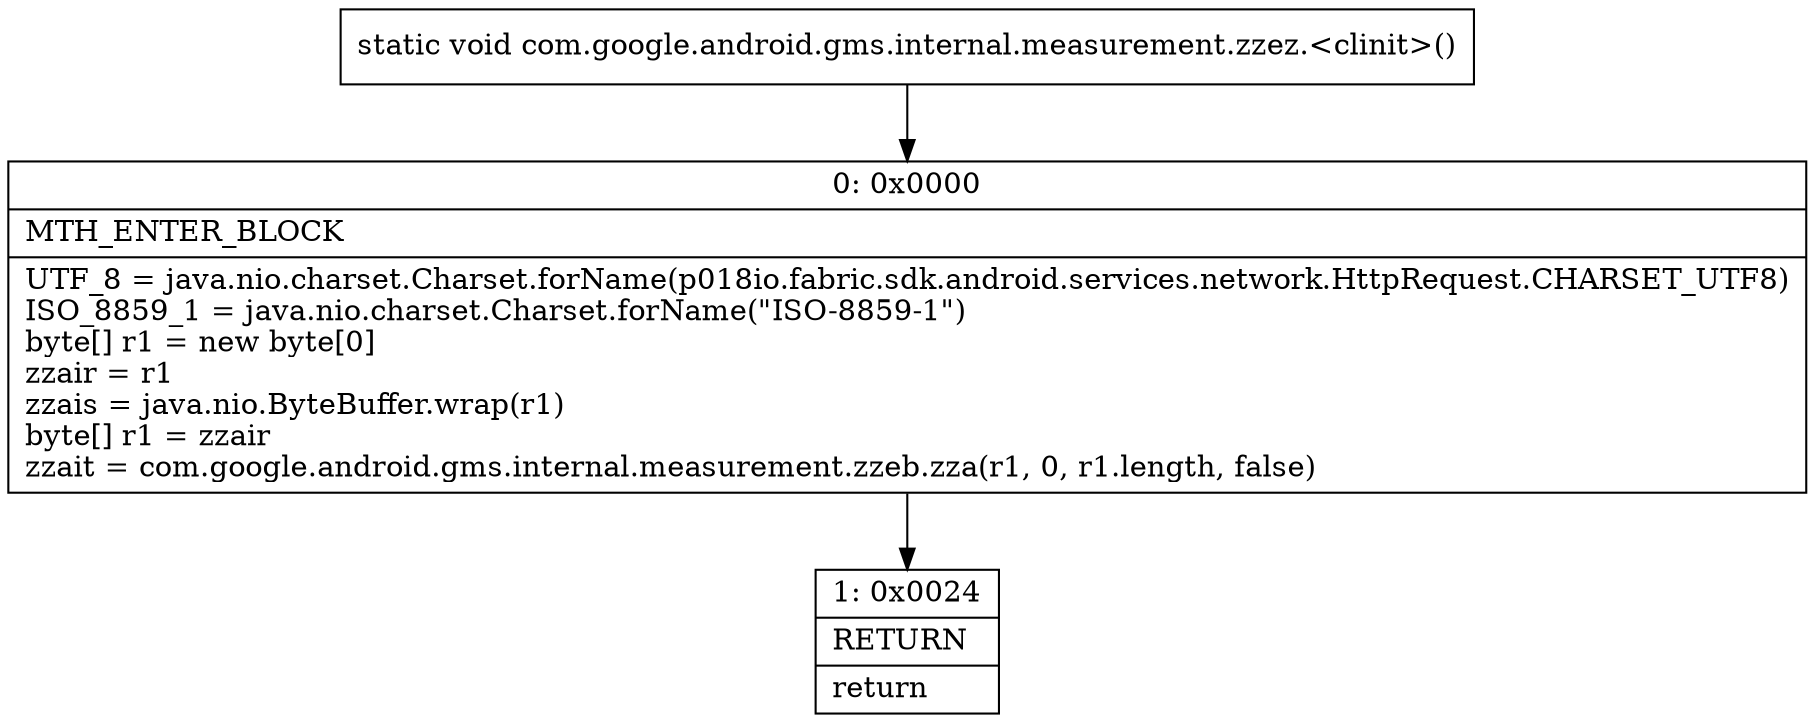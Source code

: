 digraph "CFG forcom.google.android.gms.internal.measurement.zzez.\<clinit\>()V" {
Node_0 [shape=record,label="{0\:\ 0x0000|MTH_ENTER_BLOCK\l|UTF_8 = java.nio.charset.Charset.forName(p018io.fabric.sdk.android.services.network.HttpRequest.CHARSET_UTF8)\lISO_8859_1 = java.nio.charset.Charset.forName(\"ISO\-8859\-1\")\lbyte[] r1 = new byte[0]\lzzair = r1\lzzais = java.nio.ByteBuffer.wrap(r1)\lbyte[] r1 = zzair\lzzait = com.google.android.gms.internal.measurement.zzeb.zza(r1, 0, r1.length, false)\l}"];
Node_1 [shape=record,label="{1\:\ 0x0024|RETURN\l|return\l}"];
MethodNode[shape=record,label="{static void com.google.android.gms.internal.measurement.zzez.\<clinit\>() }"];
MethodNode -> Node_0;
Node_0 -> Node_1;
}

